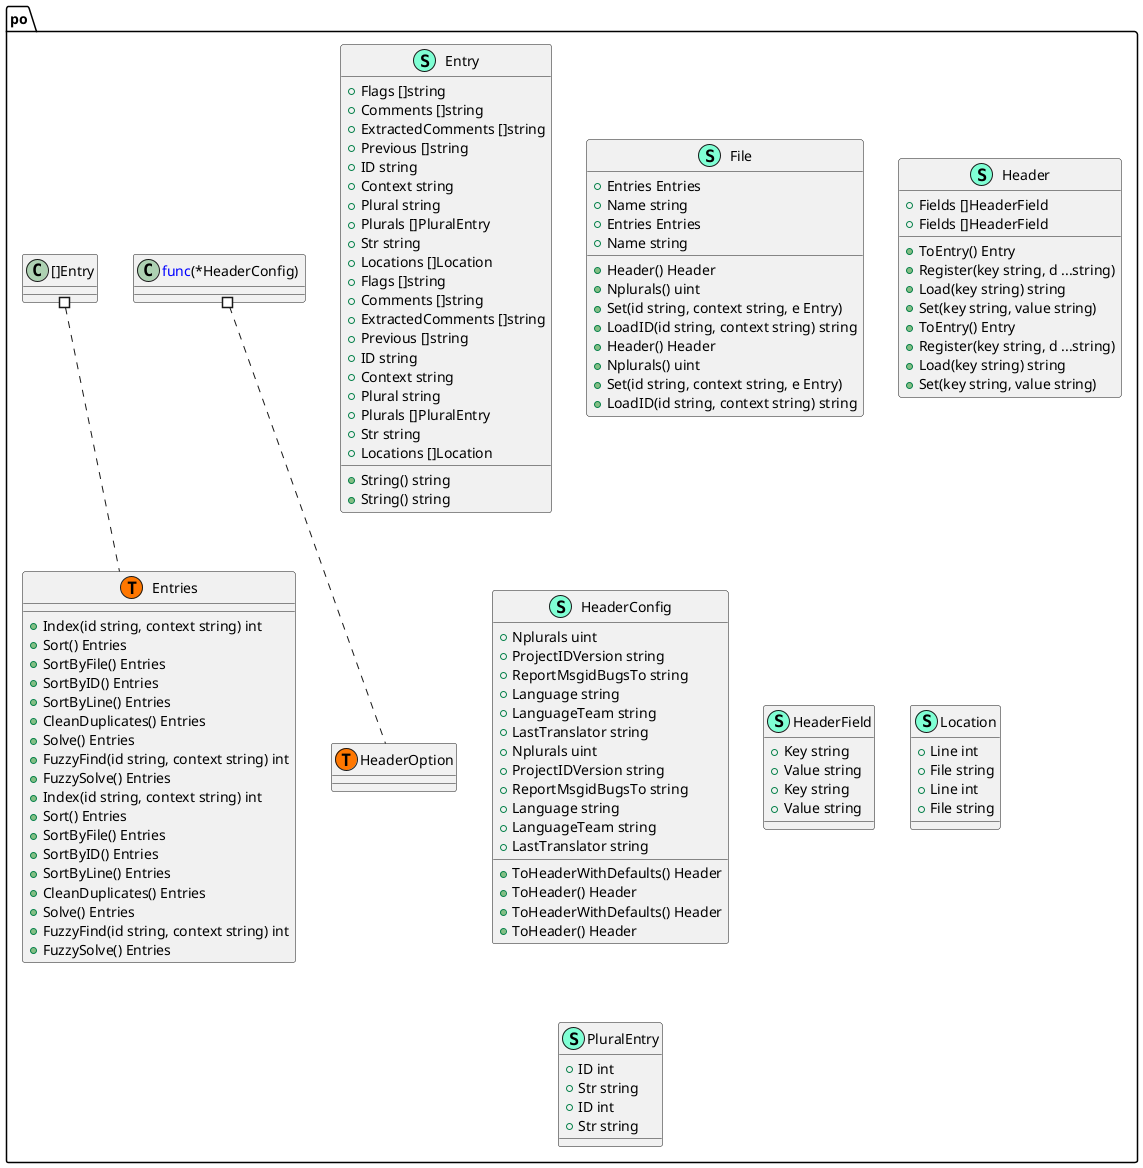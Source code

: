 @startuml
namespace po {
    class Entries << (S,Aquamarine) >> {
        + Index(id string, context string) int
        + Sort() Entries
        + SortByFile() Entries
        + SortByID() Entries
        + SortByLine() Entries
        + CleanDuplicates() Entries
        + Solve() Entries
        + FuzzyFind(id string, context string) int
        + FuzzySolve() Entries
        + Index(id string, context string) int
        + Sort() Entries
        + SortByFile() Entries
        + SortByID() Entries
        + SortByLine() Entries
        + CleanDuplicates() Entries
        + Solve() Entries
        + FuzzyFind(id string, context string) int
        + FuzzySolve() Entries

    }
    class Entry << (S,Aquamarine) >> {
        + Flags []string
        + Comments []string
        + ExtractedComments []string
        + Previous []string
        + ID string
        + Context string
        + Plural string
        + Plurals []PluralEntry
        + Str string
        + Locations []Location
        + Flags []string
        + Comments []string
        + ExtractedComments []string
        + Previous []string
        + ID string
        + Context string
        + Plural string
        + Plurals []PluralEntry
        + Str string
        + Locations []Location

        + String() string
        + String() string

    }
    class File << (S,Aquamarine) >> {
        + Entries Entries
        + Name string
        + Entries Entries
        + Name string

        + Header() Header
        + Nplurals() uint
        + Set(id string, context string, e Entry) 
        + LoadID(id string, context string) string
        + Header() Header
        + Nplurals() uint
        + Set(id string, context string, e Entry) 
        + LoadID(id string, context string) string

    }
    class Header << (S,Aquamarine) >> {
        + Fields []HeaderField
        + Fields []HeaderField

        + ToEntry() Entry
        + Register(key string, d ...string) 
        + Load(key string) string
        + Set(key string, value string) 
        + ToEntry() Entry
        + Register(key string, d ...string) 
        + Load(key string) string
        + Set(key string, value string) 

    }
    class HeaderConfig << (S,Aquamarine) >> {
        + Nplurals uint
        + ProjectIDVersion string
        + ReportMsgidBugsTo string
        + Language string
        + LanguageTeam string
        + LastTranslator string
        + Nplurals uint
        + ProjectIDVersion string
        + ReportMsgidBugsTo string
        + Language string
        + LanguageTeam string
        + LastTranslator string

        + ToHeaderWithDefaults() Header
        + ToHeader() Header
        + ToHeaderWithDefaults() Header
        + ToHeader() Header

    }
    class HeaderField << (S,Aquamarine) >> {
        + Key string
        + Value string
        + Key string
        + Value string

    }
    class Location << (S,Aquamarine) >> {
        + Line int
        + File string
        + Line int
        + File string

    }
    class PluralEntry << (S,Aquamarine) >> {
        + ID int
        + Str string
        + ID int
        + Str string

    }
    class po.Entries << (T, #FF7700) >>  {
    }
    class po.HeaderOption << (T, #FF7700) >>  {
    }
}


"po.<font color=blue>func</font>(*HeaderConfig) " #.. "po.HeaderOption"
"po.[]Entry" #.. "po.Entries"
@enduml
